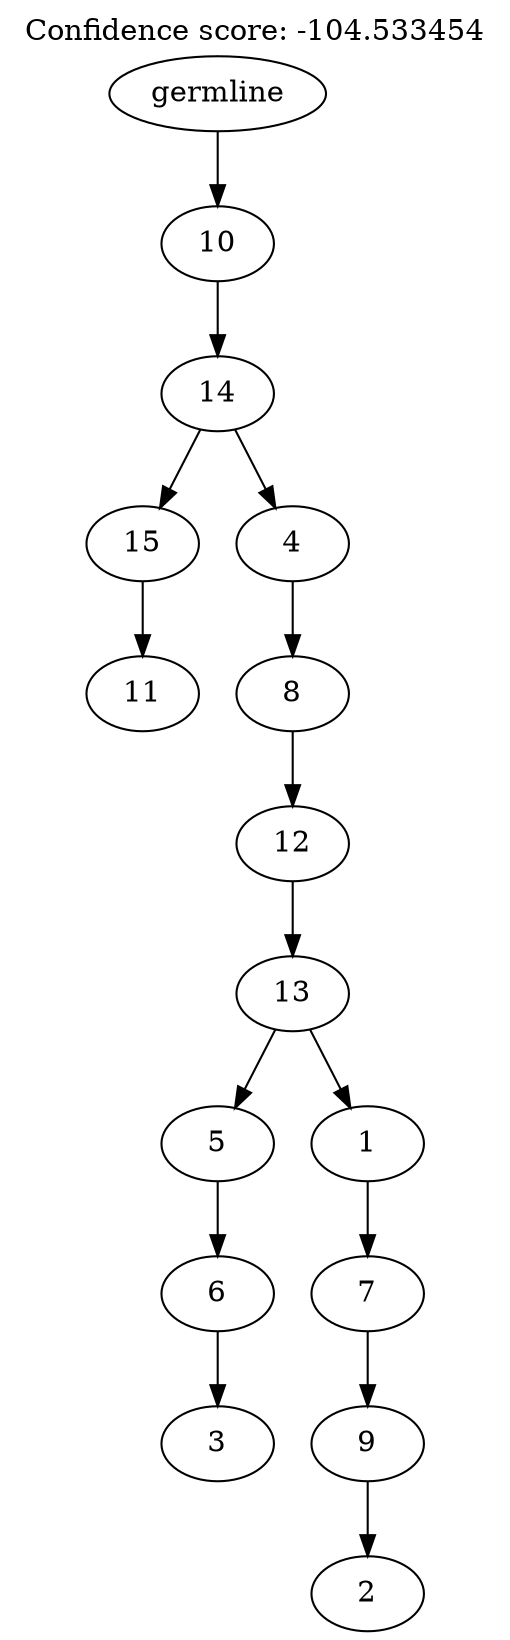 digraph g {
	"14" -> "15";
	"15" [label="11"];
	"12" -> "13";
	"13" [label="3"];
	"11" -> "12";
	"12" [label="6"];
	"9" -> "10";
	"10" [label="2"];
	"8" -> "9";
	"9" [label="9"];
	"7" -> "8";
	"8" [label="7"];
	"6" -> "7";
	"7" [label="1"];
	"6" -> "11";
	"11" [label="5"];
	"5" -> "6";
	"6" [label="13"];
	"4" -> "5";
	"5" [label="12"];
	"3" -> "4";
	"4" [label="8"];
	"2" -> "3";
	"3" [label="4"];
	"2" -> "14";
	"14" [label="15"];
	"1" -> "2";
	"2" [label="14"];
	"0" -> "1";
	"1" [label="10"];
	"0" [label="germline"];
	labelloc="t";
	label="Confidence score: -104.533454";
}
